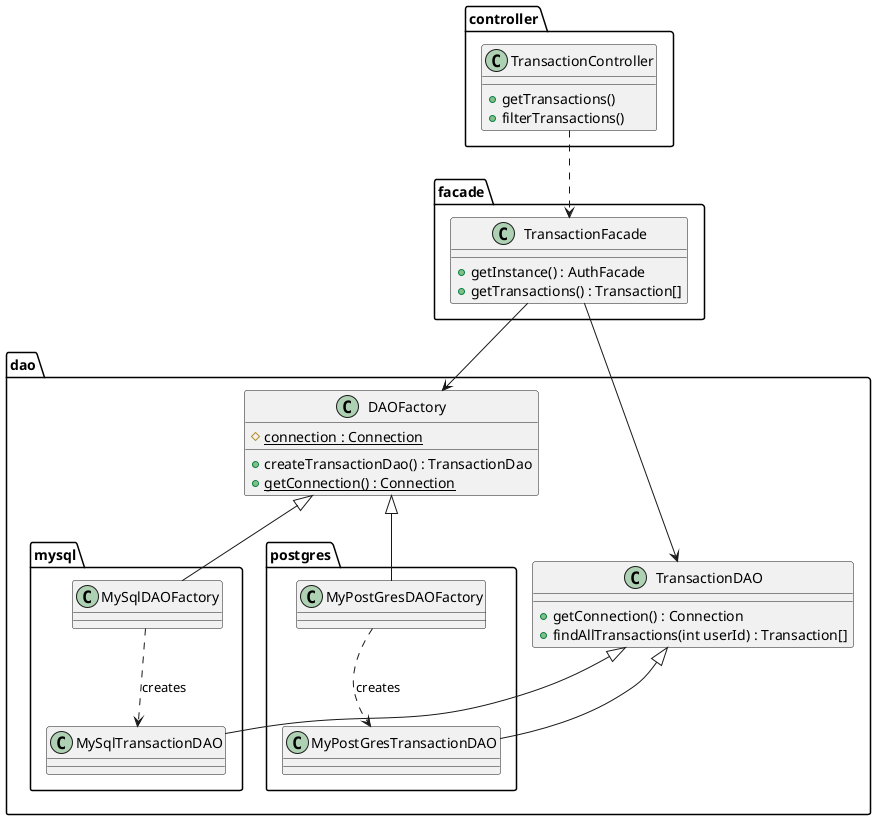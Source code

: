 @startuml get_transactions_class_diagram

package controller <<Folder>> {

  class TransactionController {
    +getTransactions()
    +filterTransactions()
  }
}

package facade <<Folder>> {
  class TransactionFacade {
    +getInstance() : AuthFacade
    +getTransactions() : Transaction[]
  }

}

package dao <<Folder>> {

  class DAOFactory {
    #{static}connection : Connection
    +createTransactionDao() : TransactionDao
    +{static}getConnection() : Connection
  }

  package mysql <<Folder>> {
    class MySqlDAOFactory {}
    class MySqlTransactionDAO {}

    MySqlDAOFactory .down.> MySqlTransactionDAO : creates
  }

  package postgres <<Folder>> {
    class MyPostGresDAOFactory {}
    class MyPostGresTransactionDAO {}

    MyPostGresDAOFactory .down.> MyPostGresTransactionDAO : creates
  }


  class TransactionDAO {
    +getConnection() : Connection
    +findAllTransactions(int userId) : Transaction[]
  }

  DAOFactory <|-- MySqlDAOFactory
  DAOFactory <|-- MyPostGresDAOFactory
  TransactionDAO <|-- MyPostGresTransactionDAO
  TransactionDAO <|-- MySqlTransactionDAO

}

TransactionController .down.> TransactionFacade

TransactionFacade -down-> DAOFactory

TransactionFacade --> TransactionDAO

@enduml